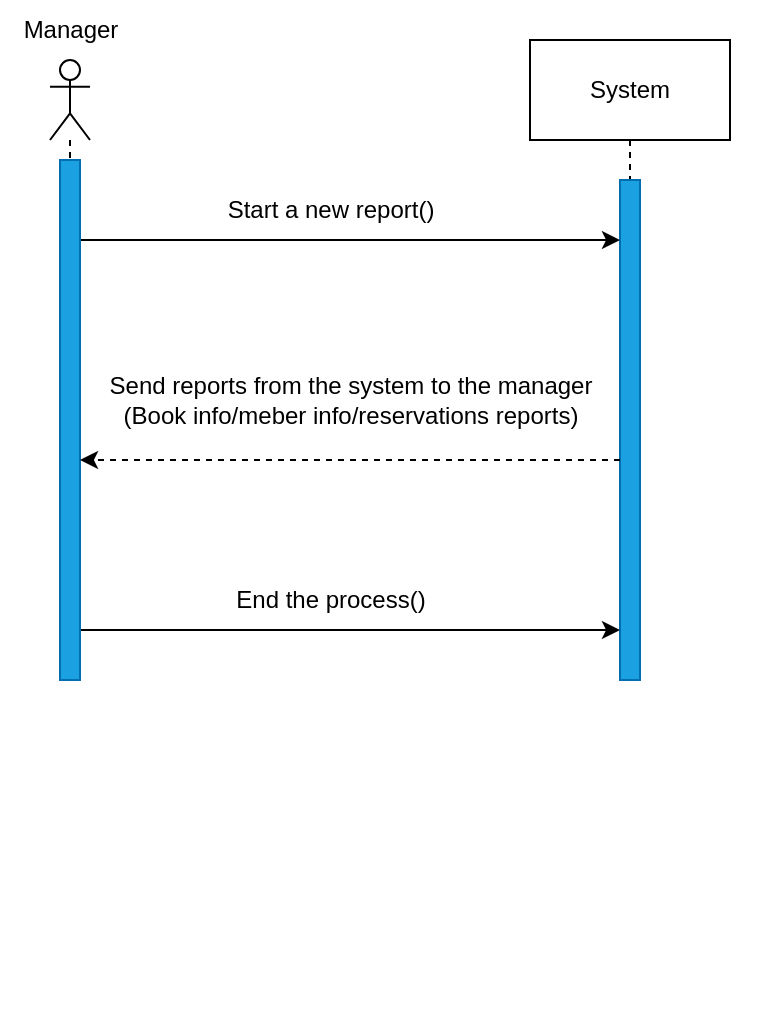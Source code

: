 <mxfile version="24.2.5" type="device">
  <diagram name="Page-1" id="qWa-lyhgqDSm4OWLrpog">
    <mxGraphModel dx="2590" dy="2362" grid="1" gridSize="10" guides="1" tooltips="1" connect="1" arrows="1" fold="1" page="1" pageScale="1" pageWidth="1169" pageHeight="827" math="0" shadow="0">
      <root>
        <mxCell id="0" />
        <mxCell id="1" parent="0" />
        <mxCell id="iP68RS6E3tEhLB8JQ2ir-1" value="" style="group" parent="1" vertex="1" connectable="0">
          <mxGeometry x="350" y="-660" width="385" height="510" as="geometry" />
        </mxCell>
        <mxCell id="iP68RS6E3tEhLB8JQ2ir-3" value="" style="shape=umlLifeline;perimeter=lifelinePerimeter;whiteSpace=wrap;html=1;container=1;dropTarget=0;collapsible=0;recursiveResize=0;outlineConnect=0;portConstraint=eastwest;newEdgeStyle={&quot;curved&quot;:0,&quot;rounded&quot;:0};participant=umlActor;" parent="iP68RS6E3tEhLB8JQ2ir-1" vertex="1">
          <mxGeometry x="25" y="30" width="20" height="310" as="geometry" />
        </mxCell>
        <mxCell id="iP68RS6E3tEhLB8JQ2ir-4" value="" style="html=1;points=[[0,0,0,0,5],[0,1,0,0,-5],[1,0,0,0,5],[1,1,0,0,-5]];perimeter=orthogonalPerimeter;outlineConnect=0;targetShapes=umlLifeline;portConstraint=eastwest;newEdgeStyle={&quot;curved&quot;:0,&quot;rounded&quot;:0};container=0;fillColor=#1ba1e2;fontColor=#ffffff;strokeColor=#006EAF;" parent="iP68RS6E3tEhLB8JQ2ir-3" vertex="1">
          <mxGeometry x="5" y="50" width="10" height="260" as="geometry" />
        </mxCell>
        <mxCell id="iP68RS6E3tEhLB8JQ2ir-5" value="System" style="shape=umlLifeline;perimeter=lifelinePerimeter;whiteSpace=wrap;html=1;container=0;dropTarget=0;collapsible=0;recursiveResize=0;outlineConnect=0;portConstraint=eastwest;newEdgeStyle={&quot;edgeStyle&quot;:&quot;elbowEdgeStyle&quot;,&quot;elbow&quot;:&quot;vertical&quot;,&quot;curved&quot;:0,&quot;rounded&quot;:0};size=50;" parent="iP68RS6E3tEhLB8JQ2ir-1" vertex="1">
          <mxGeometry x="265" y="20" width="100" height="320" as="geometry" />
        </mxCell>
        <mxCell id="iP68RS6E3tEhLB8JQ2ir-6" value="" style="html=1;points=[[0,0,0,0,5],[0,1,0,0,-5],[1,0,0,0,5],[1,1,0,0,-5]];perimeter=orthogonalPerimeter;outlineConnect=0;targetShapes=umlLifeline;portConstraint=eastwest;newEdgeStyle={&quot;curved&quot;:0,&quot;rounded&quot;:0};fillColor=#1ba1e2;container=0;fontColor=#ffffff;strokeColor=#006EAF;" parent="iP68RS6E3tEhLB8JQ2ir-1" vertex="1">
          <mxGeometry x="310" y="90" width="10" height="250" as="geometry" />
        </mxCell>
        <mxCell id="iP68RS6E3tEhLB8JQ2ir-8" value="Manager" style="text;html=1;align=center;verticalAlign=middle;resizable=0;points=[];autosize=1;strokeColor=none;fillColor=none;" parent="iP68RS6E3tEhLB8JQ2ir-1" vertex="1">
          <mxGeometry width="70" height="30" as="geometry" />
        </mxCell>
        <mxCell id="iP68RS6E3tEhLB8JQ2ir-15" value="" style="endArrow=classic;html=1;rounded=0;" parent="iP68RS6E3tEhLB8JQ2ir-1" edge="1">
          <mxGeometry width="50" height="50" relative="1" as="geometry">
            <mxPoint x="40.5" y="315" as="sourcePoint" />
            <mxPoint x="310" y="315" as="targetPoint" />
          </mxGeometry>
        </mxCell>
        <mxCell id="iP68RS6E3tEhLB8JQ2ir-16" value="End the process()" style="text;html=1;align=center;verticalAlign=middle;resizable=0;points=[];autosize=1;strokeColor=none;fillColor=none;" parent="iP68RS6E3tEhLB8JQ2ir-1" vertex="1">
          <mxGeometry x="105" y="285" width="120" height="30" as="geometry" />
        </mxCell>
        <mxCell id="iP68RS6E3tEhLB8JQ2ir-21" value="" style="html=1;labelBackgroundColor=#ffffff;startArrow=none;startFill=0;startSize=6;endArrow=classic;endFill=1;endSize=6;jettySize=auto;orthogonalLoop=1;strokeWidth=1;dashed=1;fontSize=14;rounded=0;sourcePerimeterSpacing=9;targetPerimeterSpacing=0;" parent="iP68RS6E3tEhLB8JQ2ir-1" target="iP68RS6E3tEhLB8JQ2ir-4" edge="1">
          <mxGeometry width="60" height="60" relative="1" as="geometry">
            <mxPoint x="310" y="230" as="sourcePoint" />
            <mxPoint x="45" y="230" as="targetPoint" />
          </mxGeometry>
        </mxCell>
        <mxCell id="iP68RS6E3tEhLB8JQ2ir-24" value="" style="endArrow=classic;html=1;rounded=0;" parent="iP68RS6E3tEhLB8JQ2ir-1" edge="1">
          <mxGeometry width="50" height="50" relative="1" as="geometry">
            <mxPoint x="40.5" y="120" as="sourcePoint" />
            <mxPoint x="310" y="120" as="targetPoint" />
          </mxGeometry>
        </mxCell>
        <mxCell id="iP68RS6E3tEhLB8JQ2ir-22" value="Send reports from the system to the manager&lt;div&gt;(Book info/meber info/reservations reports)&lt;/div&gt;" style="text;html=1;align=center;verticalAlign=middle;resizable=0;points=[];autosize=1;strokeColor=none;fillColor=none;" parent="iP68RS6E3tEhLB8JQ2ir-1" vertex="1">
          <mxGeometry x="45" y="180" width="260" height="40" as="geometry" />
        </mxCell>
        <mxCell id="iP68RS6E3tEhLB8JQ2ir-25" value="Start a new report()" style="text;html=1;align=center;verticalAlign=middle;resizable=0;points=[];autosize=1;strokeColor=none;fillColor=none;" parent="iP68RS6E3tEhLB8JQ2ir-1" vertex="1">
          <mxGeometry x="100" y="90" width="130" height="30" as="geometry" />
        </mxCell>
      </root>
    </mxGraphModel>
  </diagram>
</mxfile>

